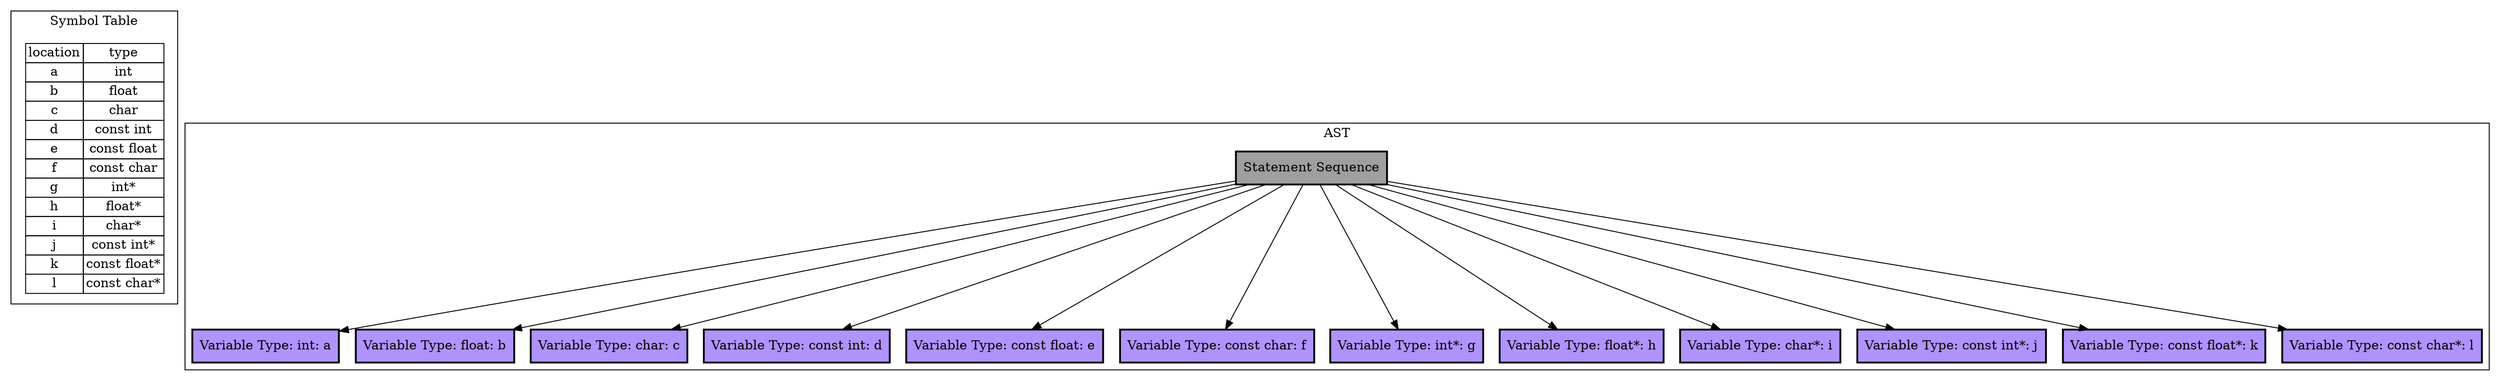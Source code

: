 Digraph G { 
	subgraph cluster_0 {
		tbl [
			shape=plaintext
			label=<
				<table border='0' cellborder='1' cellspacing='0'>
					<tr><td>location</td><td>type</td></tr>
						<tr><td>a</td><td>int</td></tr>
						<tr><td>b</td><td>float</td></tr>
						<tr><td>c</td><td>char</td></tr>
						<tr><td>d</td><td>const int</td></tr>
						<tr><td>e</td><td>const float</td></tr>
						<tr><td>f</td><td>const char</td></tr>
						<tr><td>g</td><td>int*</td></tr>
						<tr><td>h</td><td>float*</td></tr>
						<tr><td>i</td><td>char*</td></tr>
						<tr><td>j</td><td>const int*</td></tr>
						<tr><td>k</td><td>const float*</td></tr>
						<tr><td>l</td><td>const char*</td></tr>
				</table>
			>];
		label = "Symbol Table";
	}
subgraph cluster_1 {
node [style=filled, shape=rectangle, penwidth=2];
T[label="Statement Sequence", fillcolor="#9f9f9f"] 
N0T[label="Variable Type: int: a", fillcolor="#af93ff"] 
N1T[label="Variable Type: float: b", fillcolor="#af93ff"] 
N2T[label="Variable Type: char: c", fillcolor="#af93ff"] 
N3T[label="Variable Type: const int: d", fillcolor="#af93ff"] 
N4T[label="Variable Type: const float: e", fillcolor="#af93ff"] 
N5T[label="Variable Type: const char: f", fillcolor="#af93ff"] 
N6T[label="Variable Type: int*: g", fillcolor="#af93ff"] 
N7T[label="Variable Type: float*: h", fillcolor="#af93ff"] 
N8T[label="Variable Type: char*: i", fillcolor="#af93ff"] 
N9T[label="Variable Type: const int*: j", fillcolor="#af93ff"] 
N10T[label="Variable Type: const float*: k", fillcolor="#af93ff"] 
N11T[label="Variable Type: const char*: l", fillcolor="#af93ff"] 
T -> N0T
T -> N1T
T -> N2T
T -> N3T
T -> N4T
T -> N5T
T -> N6T
T -> N7T
T -> N8T
T -> N9T
T -> N10T
T -> N11T
label = "AST";
}
}